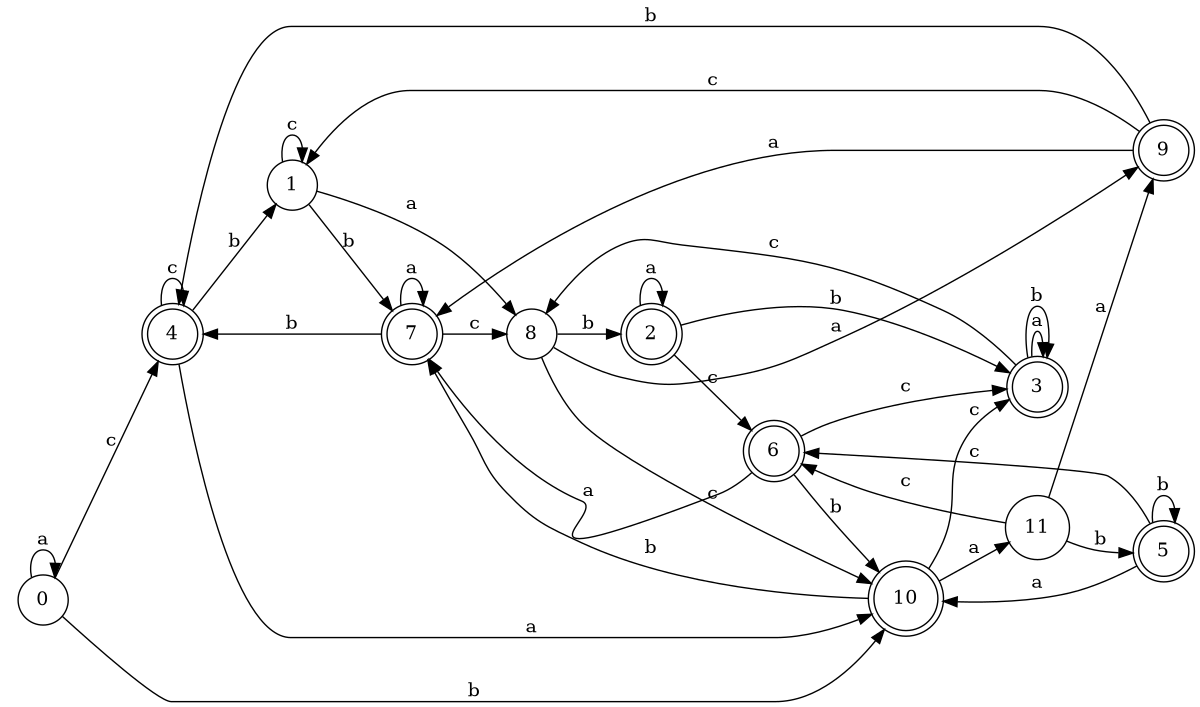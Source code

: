 digraph n10_4 {
__start0 [label="" shape="none"];

rankdir=LR;
size="8,5";

s0 [style="filled", color="black", fillcolor="white" shape="circle", label="0"];
s1 [style="filled", color="black", fillcolor="white" shape="circle", label="1"];
s2 [style="rounded,filled", color="black", fillcolor="white" shape="doublecircle", label="2"];
s3 [style="rounded,filled", color="black", fillcolor="white" shape="doublecircle", label="3"];
s4 [style="rounded,filled", color="black", fillcolor="white" shape="doublecircle", label="4"];
s5 [style="rounded,filled", color="black", fillcolor="white" shape="doublecircle", label="5"];
s6 [style="rounded,filled", color="black", fillcolor="white" shape="doublecircle", label="6"];
s7 [style="rounded,filled", color="black", fillcolor="white" shape="doublecircle", label="7"];
s8 [style="filled", color="black", fillcolor="white" shape="circle", label="8"];
s9 [style="rounded,filled", color="black", fillcolor="white" shape="doublecircle", label="9"];
s10 [style="rounded,filled", color="black", fillcolor="white" shape="doublecircle", label="10"];
s11 [style="filled", color="black", fillcolor="white" shape="circle", label="11"];
s0 -> s0 [label="a"];
s0 -> s10 [label="b"];
s0 -> s4 [label="c"];
s1 -> s8 [label="a"];
s1 -> s7 [label="b"];
s1 -> s1 [label="c"];
s2 -> s2 [label="a"];
s2 -> s3 [label="b"];
s2 -> s6 [label="c"];
s3 -> s3 [label="a"];
s3 -> s3 [label="b"];
s3 -> s8 [label="c"];
s4 -> s10 [label="a"];
s4 -> s1 [label="b"];
s4 -> s4 [label="c"];
s5 -> s10 [label="a"];
s5 -> s5 [label="b"];
s5 -> s6 [label="c"];
s6 -> s7 [label="a"];
s6 -> s10 [label="b"];
s6 -> s3 [label="c"];
s7 -> s7 [label="a"];
s7 -> s4 [label="b"];
s7 -> s8 [label="c"];
s8 -> s9 [label="a"];
s8 -> s2 [label="b"];
s8 -> s10 [label="c"];
s9 -> s7 [label="a"];
s9 -> s4 [label="b"];
s9 -> s1 [label="c"];
s10 -> s11 [label="a"];
s10 -> s7 [label="b"];
s10 -> s3 [label="c"];
s11 -> s9 [label="a"];
s11 -> s5 [label="b"];
s11 -> s6 [label="c"];

}